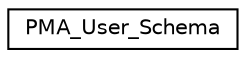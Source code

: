 digraph G
{
  edge [fontname="Helvetica",fontsize="10",labelfontname="Helvetica",labelfontsize="10"];
  node [fontname="Helvetica",fontsize="10",shape=record];
  rankdir="LR";
  Node1 [label="PMA_User_Schema",height=0.2,width=0.4,color="black", fillcolor="white", style="filled",URL="$classPMA__User__Schema.html",tooltip="This Class interacts with the user to gather the information about their tables for which they want t..."];
}
